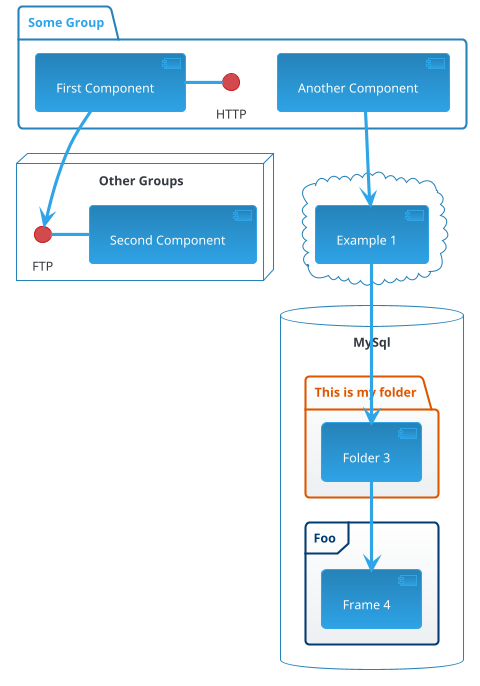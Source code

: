 @startuml
''
'' Cerulean theme based off of the bootstrap theme of the same name
'' https://bootswatch.com/cerulean/
''
'' Author: Brett Schwarz
'' Copyright (c) 2019 by Brett Schwarz

!$THEME = "cerulean"

!if %not(%variable_exists("$BGCOLOR"))
!$BGCOLOR = "transparent"
!endif

skinparam backgroundColor $BGCOLOR
skinparam useBetaStyle false

''
'' Colors taken from the css file of the BS theme
''
!$BLUE = "#033C73"
!$INDIGO = "#6610F2"
!$PURPLE = "#6F42C1"
!$PINK = "#E83E8C"
!$RED = "#C71C22"
!$ORANGE = "#FD7E14"
!$YELLOW = "#DD5600"
!$GREEN = "#73A839"
!$TEAL = "#20C997"
!$CYAN = "#2FA4E7"
!$WHITE = "#FFF"
!$GRAY_DARK = "#343A40"
!$GRAY = "#868E96"
!$PRIMARY = "#2FA4E7"
!$SECONDARY = "#E9ECEF"
!$SUCCESS = "#73A839"
!$INFO = "#033C73"
!$WARNING = "#DD5600"
!$DANGER = "#C71C22"
!$LIGHT = "#F8F9FA"
!$DARK = "#343A40"

'' *_LIGHT = tint (lighter) of the main color of 80%
''          where TINT is calculated by clr + (255-clr) * tint_factor
'' *_DARK = shade (darker) of the main color of 80%
''          and SHADE is calculated by clr * (1 - shade_factor)
''
!$FGCOLOR = $DARK
!$PRIMARY_LIGHT = "#2683B9"
!$PRIMARY_DARK = "#2683B9"
!$PRIMARY_TEXT = $WHITE
!$SECONDARY_LIGHT = "#EDF0F2"
!$SECONDARY_DARK = "#BABDBF"
!$SECONDARY_TEXT = $DARK
!$INFO_LIGHT = "#35638F"
!$INFO_DARK = "#02305C"
!$INFO_TEXT = $WHITE
!$SUCCESS_LIGHT = "#8FB961"
!$SUCCESS_DARK = "#5C862E"
!$SUCCESS_TEXT = $WHITE
!$WARNING_LIGHT = "#E47833"
!$WARNING_DARK = "#B14500"
!$WARNING_TEXT = $WHITE
!$DANGER_LIGHT = "#D2494E"
!$DANGER_DARK = "#9F161B"
!$DANGER_TEXT = $WHITE

!procedure $success($msg)
  <font color=$SUCCESS><b>$msg
!endprocedure

!procedure $failure($msg)
  <font color=$DANGER><b>$msg
!endprocedure

!procedure $warning($msg)
  <font color=$WARNING><b>$msg
!endprocedure

!procedure $primary_scheme()
	FontColor $PRIMARY_TEXT
	BorderColor $PRIMARY
	BackgroundColor $PRIMARY_LIGHT-$PRIMARY
!endprocedure

''
'' Global Default Values
''
skinparam defaultFontName        "Verdana"
skinparam defaultFontSize        12
skinparam dpi                    100
skinparam shadowing              false
skinparam roundcorner            8
skinparam ParticipantPadding     40
skinparam BoxPadding             40
skinparam Padding                5
skinparam ArrowColor             $GRAY
skinparam stereotype {
    CBackgroundColor $SECONDARY_LIGHT
    CBorderColor $SECONDARY_DARK
    ABackgroundColor $SUCCESS_LIGHT
    ABorderColor $SUCCESS_DARK
    IBackgroundColor $DANGER_LIGHT
    IBorderColor $DANGER_DARK
    EBackgroundColor $WARNING_LIGHT
    EBorderColor $WARNING_DARK
    NBackgroundColor $INFO_LIGHT
    NBorderColor $INFO_DARK
}
skinparam title {
	FontColor	                 $PRIMARY
	BorderColor	                 $SECONDARY_DARK
	FontSize	    	         20
	BorderRoundCorner            8
	BorderThickness 	         1
	BackgroundColor              $SECONDARY_LIGHT-$SECONDARY
}


skinparam legend {
	BackgroundColor $SECONDARY
	BorderColor $SECONDARY_DARK
	FontColor $DARK
}

'startsub swimlane
skinparam swimlane {
	BorderColor $INFO
	BorderThickness 2
	TitleBackgroundColor  $SECONDARY_LIGHT-$SECONDARY
	TitleFontColor $PRIMARY
}
'endsub

'startsub activity

skinparam activity {
	$primary_scheme()
	BarColor $SUCCESS
	StartColor $INFO
	EndColor $INFO
	''
	DiamondBackgroundColor $WHITE-$SECONDARY_LIGHT
  	DiamondBorderColor $SECONDARY_DARK
	DiamondFontColor $SECONDARY_TEXT
}
'endsub

'startsub participant

skinparam participant {
	$primary_scheme()
	ParticipantBorderThickness 2
}
'endsub

'startsub actor

skinparam actor {
	$primary_scheme()
	FontColor $DARK
}
'endsub

'startsub arrow

skinparam arrow {
	Thickness 3
	Color $PRIMARY
	FontColor $FGCOLOR
}
'endsub

'startsub sequence

skinparam sequence {
	BorderColor $PRIMARY
	' For some reason sequence title font color does not pick up from global
	TitleFontColor $PRIMARY
	BackgroundColor $BGCOLOR
	StartColor $PRIMARY
	EndColor $PRIMARY
	''
	BoxBackgroundColor $BGCOLOR
	BoxBorderColor $GRAY
	BoxFontColor $DARK
	''
	DelayFontColor $DARK
	''
	LifeLineBorderColor $SECONDARY_DARK
	LifeLineBorderThickness 2
	LifeLineBackgroundColor $SECONDARY_LIGHT
	''
	GroupBorderColor $GRAY
	GroupFontColor $DARK
	GroupHeaderFontColor $INFO
	GroupBackgroundColor $SECONDARY
	GroupBodyBackgroundColor $BGCOLOR
	GroupHeaderBackgroundColor $BGCOLOR
	''
	DividerBackgroundColor $WHITE-$LIGHT
    DividerBorderColor $GRAY
    DividerBorderThickness 2
    DividerFontColor $DARK
	''
	ReferenceBackgroundColor $BGCOLOR
	ReferenceBorderColor $GRAY
	ReferenceFontColor $DARK
	ReferenceHeaderFontColor $INFO
	''
	StereotypeFontColor $PRIMARY_TEXT
}
'endsub

'startsub partition

skinparam partition {
	BorderColor $PRIMARY
	FontColor $PRIMARY
	BackgroundColor $BGCOLOR
}
'endsub

'startsub collections

skinparam collections {
	$primary_scheme()
}
'endsub

'startsub control

skinparam control {
	$primary_scheme()
	FontColor $DARK
}
'endsub

'startsub entity

skinparam entity {
	$primary_scheme()
	FontColor $DARK
}
'endsub

'startsub boundary

skinparam boundary {
	$primary_scheme()
	FontColor $DARK
}
'endsub

'startsub agent

skinparam agent {
	BackgroundColor #orange
	BorderColor #999999
	FontColor #333333
}
'endsub

'startsub note

skinparam note {
	BorderThickness 1
	BackgroundColor $INFO_LIGHT-$INFO
	BorderColor $INFO
	FontColor $WHITE
}
'endsub

'startsub artifact

skinparam artifact {
	BackgroundColor $WHITE-$LIGHT
	BorderColor $SECONDARY_DARK
	FontColor $SECONDARY_TEXT
}
'endsub

'startsub component

skinparam component {
	$primary_scheme()
}
'endsub

'startsub interface

skinparam interface {
	BackgroundColor  $DANGER_LIGHT
	BorderColor  $DANGER
	FontColor $DARK
}
'endsub

'startsub storage

skinparam storage {
	BackgroundColor $WARNING_LIGHT-$WARNING
  	BorderColor $WARNING
	FontColor $WARNING_TEXT
}
'endsub

'startsub node

skinparam node {
	BackgroundColor $SECONDARY_LIGHT-$SECONDARY
	BorderColor $SECONDARY
	FontColor $SECONDARY_TEXT
}
'endsub

'startsub cloud

skinparam cloud {
	BackgroundColor transparent
	BorderColor #F2FCFE
	FontColor $PRIMARY
}
'endsub

'startsub database

skinparam database {
	$primary_scheme()
	FontColor $DARK
}
'endsub

'startsub class

skinparam class {
	$primary_scheme()
	HeaderBackgroundColor $PRIMARY-$PRIMARY_DARK
	StereotypeFontColor $DARK
	BorderThickness 1
	AttributeFontColor $LIGHT
	AttributeFontSize 11
}
'endsub

'startsub object

skinparam object {
	$primary_scheme()
	StereotypeFontColor $DARK
	BorderThickness 1
	AttributeFontColor $SECONDARY_TEXT
	AttributeFontSize 11
}
'endsub

'startsub usecase

skinparam usecase {
	$primary_scheme()
	BorderThickness 2
	StereotypeFontColor $PRIMARY
}
'endsub

'startsub rectangle

skinparam rectangle {
	FontColor $PRIMARY
	BorderColor $PRIMARY_LIGHT
	BackgroundColor $BGCOLOR
	BorderThickness 2
	StereotypeFontColor $PRIMARY
}
'endsub

'startsub package

skinparam package {
	FontColor $PRIMARY
	BorderColor $PRIMARY_LIGHT
	BackgroundColor $BGCOLOR
	BorderThickness 2
}
'endsub

'startsub folder

skinparam folder {
	BackgroundColor $WHITE-$SECONDARY_LIGHT
  	BorderColor $WARNING
	FontColor $WARNING
	BorderThickness 2
}
'endsub

'startsub frame

skinparam frame {
	BackgroundColor $WHITE-$SECONDARY_LIGHT
  	BorderColor $INFO
	FontColor $INFO
	BorderThickness 2
}
'endsub

'startsub state

skinparam state {
	$primary_scheme()
	BorderColor $PRIMARY_DARK
	StartColor $INFO
	EndColor $INFO
	AttributeFontColor $SECONDARY_TEXT
	AttributeFontSize 11
}
'endsub

'startsub queue

skinparam queue {
	$primary_scheme()
}
'endsub

'startsub card

skinparam card {
	BackgroundColor $INFO_LIGHT-$INFO
	BorderColor $INFO
	FontColor $INFO_TEXT
}
'endsub

'startsub file

skinparam file {
	BackgroundColor $SECONDARY_LIGHT-$SECONDARY
	BorderColor $INFO
	FontColor $GRAY

}
'endsub

'startsub stack

skinparam stack {
	$primary_scheme()
}
'endsub
'https://plantuml.com/component-diagram


package "Some Group" {
  HTTP - [First Component]
  [Another Component]
}

node "Other Groups" {
  FTP - [Second Component]
  [First Component] --> FTP
}

cloud {
  [Example 1]
}


database "MySql" {
  folder "This is my folder" {
    [Folder 3]
  }
  frame "Foo" {
    [Frame 4]
  }
}


[Another Component] --> [Example 1]
[Example 1] --> [Folder 3]
[Folder 3] --> [Frame 4]

@enduml